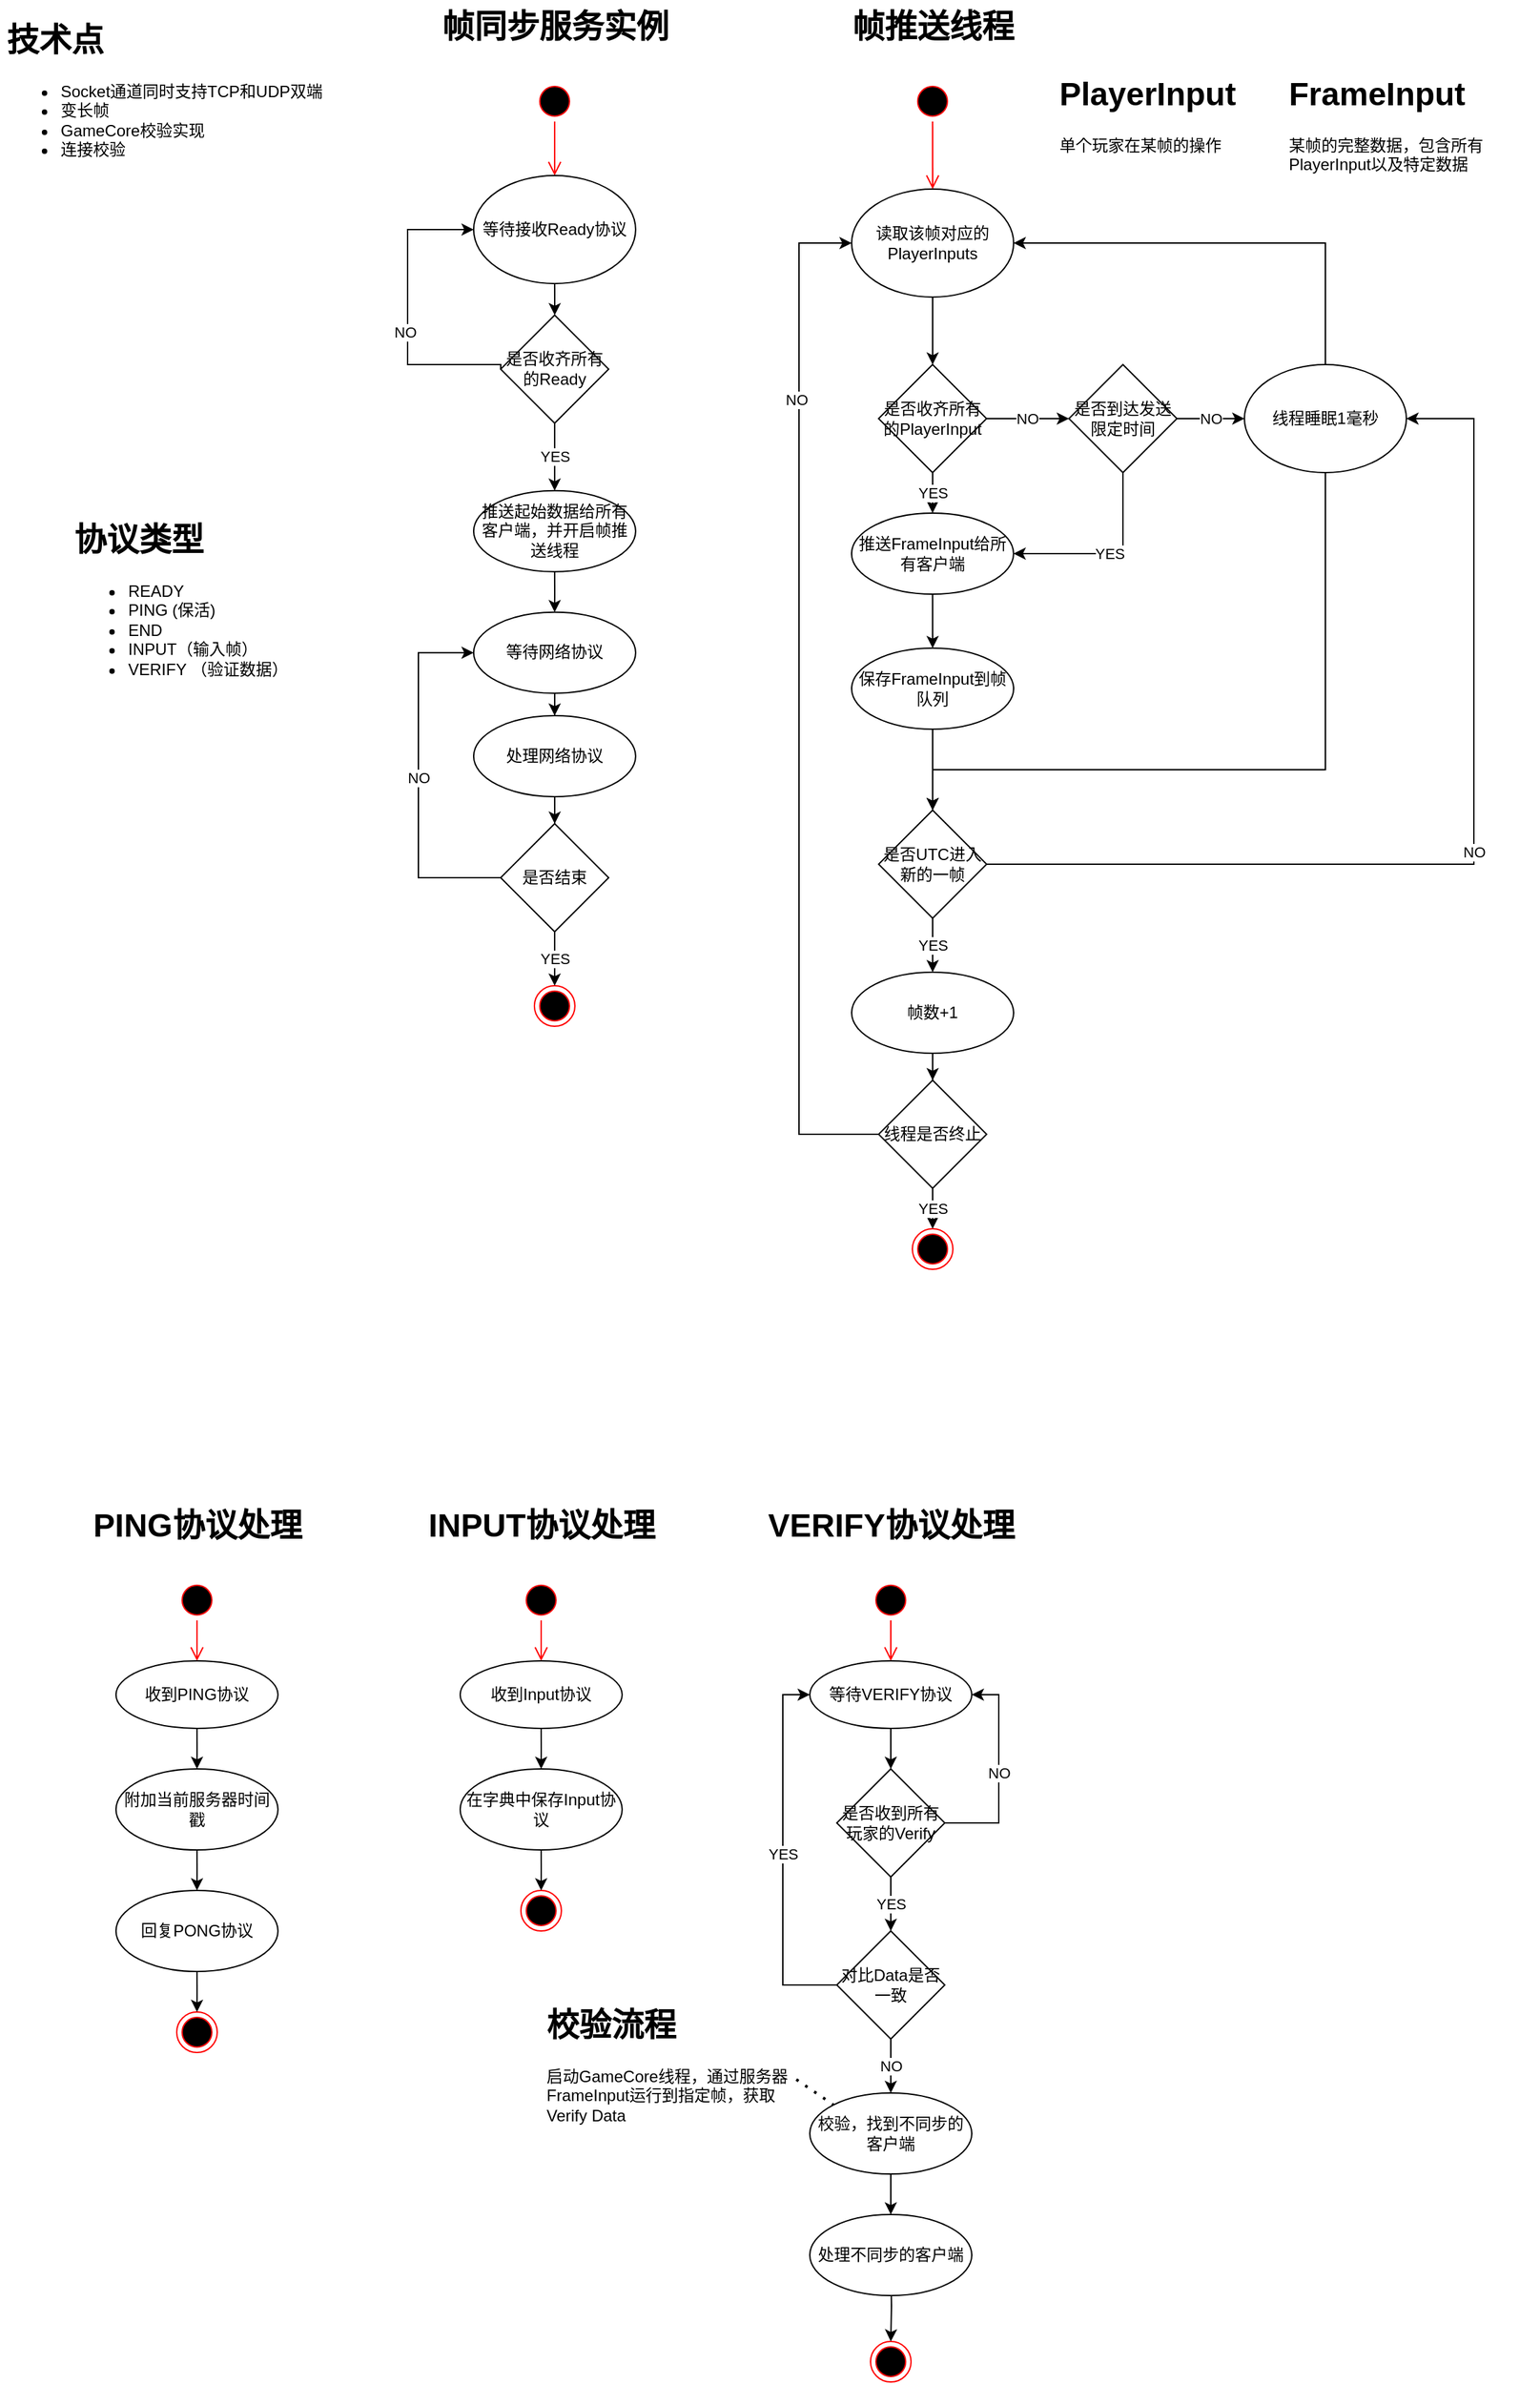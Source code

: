 <mxfile version="24.0.4" type="device">
  <diagram id="auk86ji9Mhsj2gY7a7Xz" name="第 1 页">
    <mxGraphModel dx="1434" dy="844" grid="1" gridSize="10" guides="1" tooltips="1" connect="1" arrows="1" fold="1" page="1" pageScale="1" pageWidth="827" pageHeight="1169" math="0" shadow="0">
      <root>
        <mxCell id="0" />
        <mxCell id="1" parent="0" />
        <mxCell id="lSVaRT0tDKSksk5Yug_U-16" value="" style="ellipse;html=1;shape=startState;fillColor=#000000;strokeColor=#ff0000;" parent="1" vertex="1">
          <mxGeometry x="1185.95" y="80" width="30" height="30" as="geometry" />
        </mxCell>
        <mxCell id="lSVaRT0tDKSksk5Yug_U-17" value="" style="edgeStyle=orthogonalEdgeStyle;html=1;verticalAlign=bottom;endArrow=open;endSize=8;strokeColor=#ff0000;rounded=0;entryX=0.5;entryY=0;entryDx=0;entryDy=0;" parent="1" source="lSVaRT0tDKSksk5Yug_U-16" target="lSVaRT0tDKSksk5Yug_U-33" edge="1">
          <mxGeometry relative="1" as="geometry">
            <mxPoint x="1200.95" y="170" as="targetPoint" />
          </mxGeometry>
        </mxCell>
        <mxCell id="ZT1MYNW8GPcWntEoP0vN-4" value="" style="edgeStyle=orthogonalEdgeStyle;rounded=0;orthogonalLoop=1;jettySize=auto;html=1;" parent="1" source="lSVaRT0tDKSksk5Yug_U-33" target="ZT1MYNW8GPcWntEoP0vN-3" edge="1">
          <mxGeometry relative="1" as="geometry" />
        </mxCell>
        <mxCell id="lSVaRT0tDKSksk5Yug_U-33" value="等待接收Ready协议" style="ellipse;whiteSpace=wrap;html=1;" parent="1" vertex="1">
          <mxGeometry x="1140.95" y="150" width="120" height="80" as="geometry" />
        </mxCell>
        <mxCell id="lSVaRT0tDKSksk5Yug_U-40" value="" style="ellipse;html=1;shape=endState;fillColor=#000000;strokeColor=#ff0000;" parent="1" vertex="1">
          <mxGeometry x="1185.95" y="750" width="30" height="30" as="geometry" />
        </mxCell>
        <mxCell id="ZT1MYNW8GPcWntEoP0vN-2" value="&lt;h1&gt;技术点&lt;/h1&gt;&lt;p&gt;&lt;/p&gt;&lt;ul&gt;&lt;li&gt;Socket通道同时支持TCP和UDP双端&lt;/li&gt;&lt;li&gt;变长帧&lt;/li&gt;&lt;li&gt;GameCore校验实现&lt;/li&gt;&lt;li&gt;连接校验&lt;/li&gt;&lt;/ul&gt;&lt;p&gt;&lt;/p&gt;" style="text;html=1;strokeColor=none;fillColor=none;spacing=5;spacingTop=-20;whiteSpace=wrap;overflow=hidden;rounded=0;" parent="1" vertex="1">
          <mxGeometry x="790" y="30" width="270" height="120" as="geometry" />
        </mxCell>
        <mxCell id="ZT1MYNW8GPcWntEoP0vN-5" style="edgeStyle=orthogonalEdgeStyle;rounded=0;orthogonalLoop=1;jettySize=auto;html=1;exitX=0;exitY=0.5;exitDx=0;exitDy=0;entryX=0;entryY=0.5;entryDx=0;entryDy=0;" parent="1" source="ZT1MYNW8GPcWntEoP0vN-3" target="lSVaRT0tDKSksk5Yug_U-33" edge="1">
          <mxGeometry relative="1" as="geometry">
            <Array as="points">
              <mxPoint x="1161" y="290" />
              <mxPoint x="1092" y="290" />
              <mxPoint x="1092" y="190" />
            </Array>
          </mxGeometry>
        </mxCell>
        <mxCell id="ZT1MYNW8GPcWntEoP0vN-6" value="NO" style="edgeLabel;html=1;align=center;verticalAlign=middle;resizable=0;points=[];" parent="ZT1MYNW8GPcWntEoP0vN-5" vertex="1" connectable="0">
          <mxGeometry x="-0.128" y="2" relative="1" as="geometry">
            <mxPoint as="offset" />
          </mxGeometry>
        </mxCell>
        <mxCell id="ZT1MYNW8GPcWntEoP0vN-8" value="YES" style="edgeStyle=orthogonalEdgeStyle;rounded=0;orthogonalLoop=1;jettySize=auto;html=1;" parent="1" source="ZT1MYNW8GPcWntEoP0vN-3" target="ZT1MYNW8GPcWntEoP0vN-7" edge="1">
          <mxGeometry relative="1" as="geometry" />
        </mxCell>
        <mxCell id="ZT1MYNW8GPcWntEoP0vN-3" value="是否收齐所有的Ready" style="rhombus;whiteSpace=wrap;html=1;" parent="1" vertex="1">
          <mxGeometry x="1160.95" y="253.38" width="80" height="80" as="geometry" />
        </mxCell>
        <mxCell id="ZT1MYNW8GPcWntEoP0vN-10" value="" style="edgeStyle=orthogonalEdgeStyle;rounded=0;orthogonalLoop=1;jettySize=auto;html=1;" parent="1" source="ZT1MYNW8GPcWntEoP0vN-7" target="ZT1MYNW8GPcWntEoP0vN-9" edge="1">
          <mxGeometry relative="1" as="geometry" />
        </mxCell>
        <mxCell id="ZT1MYNW8GPcWntEoP0vN-7" value="推送起始数据给所有客户端，并开启帧推送线程" style="ellipse;whiteSpace=wrap;html=1;" parent="1" vertex="1">
          <mxGeometry x="1140.95" y="383.38" width="120" height="60" as="geometry" />
        </mxCell>
        <mxCell id="ZT1MYNW8GPcWntEoP0vN-66" value="" style="edgeStyle=orthogonalEdgeStyle;rounded=0;orthogonalLoop=1;jettySize=auto;html=1;" parent="1" source="ZT1MYNW8GPcWntEoP0vN-9" target="ZT1MYNW8GPcWntEoP0vN-65" edge="1">
          <mxGeometry relative="1" as="geometry" />
        </mxCell>
        <mxCell id="ZT1MYNW8GPcWntEoP0vN-9" value="等待网络协议" style="ellipse;whiteSpace=wrap;html=1;" parent="1" vertex="1">
          <mxGeometry x="1140.95" y="473.38" width="120" height="60" as="geometry" />
        </mxCell>
        <mxCell id="ZT1MYNW8GPcWntEoP0vN-11" value="&lt;h1&gt;协议类型&lt;/h1&gt;&lt;p&gt;&lt;/p&gt;&lt;ul&gt;&lt;li&gt;&lt;span style=&quot;background-color: initial;&quot;&gt;READY&lt;/span&gt;&lt;br&gt;&lt;/li&gt;&lt;li&gt;PING (保活)&lt;/li&gt;&lt;li&gt;END&lt;/li&gt;&lt;li&gt;INPUT（输入帧）&lt;/li&gt;&lt;li&gt;VERIFY （验证数据）&lt;/li&gt;&lt;/ul&gt;&lt;p&gt;&lt;/p&gt;" style="text;html=1;strokeColor=none;fillColor=none;spacing=5;spacingTop=-20;whiteSpace=wrap;overflow=hidden;rounded=0;" parent="1" vertex="1">
          <mxGeometry x="840" y="400" width="170" height="130" as="geometry" />
        </mxCell>
        <mxCell id="ZT1MYNW8GPcWntEoP0vN-12" value="" style="ellipse;html=1;shape=startState;fillColor=#000000;strokeColor=#ff0000;" parent="1" vertex="1">
          <mxGeometry x="1465.95" y="80" width="30" height="30" as="geometry" />
        </mxCell>
        <mxCell id="ZT1MYNW8GPcWntEoP0vN-13" value="" style="edgeStyle=orthogonalEdgeStyle;html=1;verticalAlign=bottom;endArrow=open;endSize=8;strokeColor=#ff0000;rounded=0;entryX=0.5;entryY=0;entryDx=0;entryDy=0;" parent="1" source="ZT1MYNW8GPcWntEoP0vN-12" target="ZT1MYNW8GPcWntEoP0vN-26" edge="1">
          <mxGeometry relative="1" as="geometry">
            <mxPoint x="1480.95" y="170" as="targetPoint" />
          </mxGeometry>
        </mxCell>
        <mxCell id="ZT1MYNW8GPcWntEoP0vN-29" style="edgeStyle=orthogonalEdgeStyle;rounded=0;orthogonalLoop=1;jettySize=auto;html=1;exitX=0.5;exitY=0;exitDx=0;exitDy=0;entryX=1;entryY=0.5;entryDx=0;entryDy=0;" parent="1" source="ZT1MYNW8GPcWntEoP0vN-15" target="ZT1MYNW8GPcWntEoP0vN-26" edge="1">
          <mxGeometry relative="1" as="geometry" />
        </mxCell>
        <mxCell id="ZT1MYNW8GPcWntEoP0vN-15" value="线程睡眠1毫秒" style="ellipse;whiteSpace=wrap;html=1;" parent="1" vertex="1">
          <mxGeometry x="1712" y="290" width="120" height="80" as="geometry" />
        </mxCell>
        <mxCell id="ZT1MYNW8GPcWntEoP0vN-16" value="" style="ellipse;html=1;shape=endState;fillColor=#000000;strokeColor=#ff0000;" parent="1" vertex="1">
          <mxGeometry x="1466" y="930" width="30" height="30" as="geometry" />
        </mxCell>
        <mxCell id="ZT1MYNW8GPcWntEoP0vN-19" value="YES" style="edgeStyle=orthogonalEdgeStyle;rounded=0;orthogonalLoop=1;jettySize=auto;html=1;" parent="1" source="ZT1MYNW8GPcWntEoP0vN-20" target="ZT1MYNW8GPcWntEoP0vN-22" edge="1">
          <mxGeometry relative="1" as="geometry" />
        </mxCell>
        <mxCell id="ZT1MYNW8GPcWntEoP0vN-28" value="NO" style="edgeStyle=orthogonalEdgeStyle;rounded=0;orthogonalLoop=1;jettySize=auto;html=1;entryX=0;entryY=0.5;entryDx=0;entryDy=0;" parent="1" source="ZT1MYNW8GPcWntEoP0vN-20" target="ZT1MYNW8GPcWntEoP0vN-46" edge="1">
          <mxGeometry relative="1" as="geometry">
            <mxPoint x="1612.0" y="330" as="targetPoint" />
          </mxGeometry>
        </mxCell>
        <mxCell id="ZT1MYNW8GPcWntEoP0vN-20" value="是否收齐所有的PlayerInput" style="rhombus;whiteSpace=wrap;html=1;" parent="1" vertex="1">
          <mxGeometry x="1440.95" y="290" width="80" height="80" as="geometry" />
        </mxCell>
        <mxCell id="ZT1MYNW8GPcWntEoP0vN-33" value="" style="edgeStyle=orthogonalEdgeStyle;rounded=0;orthogonalLoop=1;jettySize=auto;html=1;entryX=0.5;entryY=0;entryDx=0;entryDy=0;" parent="1" source="ZT1MYNW8GPcWntEoP0vN-22" target="ZT1MYNW8GPcWntEoP0vN-103" edge="1">
          <mxGeometry relative="1" as="geometry">
            <mxPoint x="1481" y="500" as="targetPoint" />
          </mxGeometry>
        </mxCell>
        <mxCell id="ZT1MYNW8GPcWntEoP0vN-22" value="推送FrameInput给所有客户端" style="ellipse;whiteSpace=wrap;html=1;" parent="1" vertex="1">
          <mxGeometry x="1420.95" y="400" width="120" height="60" as="geometry" />
        </mxCell>
        <mxCell id="ZT1MYNW8GPcWntEoP0vN-25" value="帧推送线程" style="text;strokeColor=none;fillColor=none;html=1;fontSize=24;fontStyle=1;verticalAlign=middle;align=center;" parent="1" vertex="1">
          <mxGeometry x="1431" y="20" width="100" height="40" as="geometry" />
        </mxCell>
        <mxCell id="ZT1MYNW8GPcWntEoP0vN-27" value="" style="edgeStyle=orthogonalEdgeStyle;rounded=0;orthogonalLoop=1;jettySize=auto;html=1;" parent="1" source="ZT1MYNW8GPcWntEoP0vN-26" target="ZT1MYNW8GPcWntEoP0vN-20" edge="1">
          <mxGeometry relative="1" as="geometry" />
        </mxCell>
        <mxCell id="ZT1MYNW8GPcWntEoP0vN-26" value="读取该帧对应的PlayerInputs" style="ellipse;whiteSpace=wrap;html=1;" parent="1" vertex="1">
          <mxGeometry x="1421" y="160" width="120" height="80" as="geometry" />
        </mxCell>
        <mxCell id="ZT1MYNW8GPcWntEoP0vN-30" value="&lt;h1&gt;PlayerInput&lt;/h1&gt;&lt;p&gt;单个玩家在某帧的操作&lt;/p&gt;" style="text;html=1;strokeColor=none;fillColor=none;spacing=5;spacingTop=-20;whiteSpace=wrap;overflow=hidden;rounded=0;" parent="1" vertex="1">
          <mxGeometry x="1570" y="70" width="190" height="80" as="geometry" />
        </mxCell>
        <mxCell id="ZT1MYNW8GPcWntEoP0vN-31" value="&lt;h1&gt;FrameInput&lt;/h1&gt;&lt;p&gt;某帧的完整数据，包含所有PlayerInput以及特定数据&lt;/p&gt;" style="text;html=1;strokeColor=none;fillColor=none;spacing=5;spacingTop=-20;whiteSpace=wrap;overflow=hidden;rounded=0;" parent="1" vertex="1">
          <mxGeometry x="1740" y="70" width="190" height="100" as="geometry" />
        </mxCell>
        <mxCell id="ZT1MYNW8GPcWntEoP0vN-36" value="YES" style="edgeStyle=orthogonalEdgeStyle;rounded=0;orthogonalLoop=1;jettySize=auto;html=1;" parent="1" source="ZT1MYNW8GPcWntEoP0vN-34" target="ZT1MYNW8GPcWntEoP0vN-35" edge="1">
          <mxGeometry relative="1" as="geometry" />
        </mxCell>
        <mxCell id="ZT1MYNW8GPcWntEoP0vN-38" value="NO" style="edgeStyle=orthogonalEdgeStyle;rounded=0;orthogonalLoop=1;jettySize=auto;html=1;entryX=1;entryY=0.5;entryDx=0;entryDy=0;" parent="1" source="ZT1MYNW8GPcWntEoP0vN-34" target="ZT1MYNW8GPcWntEoP0vN-15" edge="1">
          <mxGeometry relative="1" as="geometry">
            <mxPoint x="1602" y="540" as="targetPoint" />
            <Array as="points">
              <mxPoint x="1882" y="660" />
              <mxPoint x="1882" y="330" />
            </Array>
          </mxGeometry>
        </mxCell>
        <mxCell id="ZT1MYNW8GPcWntEoP0vN-34" value="是否UTC进入新的一帧" style="rhombus;whiteSpace=wrap;html=1;" parent="1" vertex="1">
          <mxGeometry x="1441" y="620" width="80" height="80" as="geometry" />
        </mxCell>
        <mxCell id="ZT1MYNW8GPcWntEoP0vN-41" value="" style="edgeStyle=orthogonalEdgeStyle;rounded=0;orthogonalLoop=1;jettySize=auto;html=1;" parent="1" source="ZT1MYNW8GPcWntEoP0vN-35" target="ZT1MYNW8GPcWntEoP0vN-40" edge="1">
          <mxGeometry relative="1" as="geometry" />
        </mxCell>
        <mxCell id="ZT1MYNW8GPcWntEoP0vN-35" value="帧数+1" style="ellipse;whiteSpace=wrap;html=1;" parent="1" vertex="1">
          <mxGeometry x="1421" y="740" width="120" height="60" as="geometry" />
        </mxCell>
        <mxCell id="ZT1MYNW8GPcWntEoP0vN-39" style="edgeStyle=orthogonalEdgeStyle;rounded=0;orthogonalLoop=1;jettySize=auto;html=1;entryX=0.5;entryY=0;entryDx=0;entryDy=0;exitX=0.5;exitY=1;exitDx=0;exitDy=0;" parent="1" source="ZT1MYNW8GPcWntEoP0vN-15" target="ZT1MYNW8GPcWntEoP0vN-34" edge="1">
          <mxGeometry relative="1" as="geometry">
            <mxPoint x="1642" y="400" as="sourcePoint" />
            <Array as="points">
              <mxPoint x="1772" y="590" />
              <mxPoint x="1481" y="590" />
            </Array>
          </mxGeometry>
        </mxCell>
        <mxCell id="ZT1MYNW8GPcWntEoP0vN-42" value="YES" style="edgeStyle=orthogonalEdgeStyle;rounded=0;orthogonalLoop=1;jettySize=auto;html=1;" parent="1" source="ZT1MYNW8GPcWntEoP0vN-40" target="ZT1MYNW8GPcWntEoP0vN-16" edge="1">
          <mxGeometry relative="1" as="geometry" />
        </mxCell>
        <mxCell id="ZT1MYNW8GPcWntEoP0vN-43" style="edgeStyle=orthogonalEdgeStyle;rounded=0;orthogonalLoop=1;jettySize=auto;html=1;exitX=0;exitY=0.5;exitDx=0;exitDy=0;entryX=0;entryY=0.5;entryDx=0;entryDy=0;" parent="1" source="ZT1MYNW8GPcWntEoP0vN-40" target="ZT1MYNW8GPcWntEoP0vN-26" edge="1">
          <mxGeometry relative="1" as="geometry">
            <Array as="points">
              <mxPoint x="1382" y="860" />
              <mxPoint x="1382" y="200" />
            </Array>
          </mxGeometry>
        </mxCell>
        <mxCell id="ZT1MYNW8GPcWntEoP0vN-44" value="NO" style="edgeLabel;html=1;align=center;verticalAlign=middle;resizable=0;points=[];" parent="ZT1MYNW8GPcWntEoP0vN-43" vertex="1" connectable="0">
          <mxGeometry x="0.593" y="2" relative="1" as="geometry">
            <mxPoint as="offset" />
          </mxGeometry>
        </mxCell>
        <mxCell id="ZT1MYNW8GPcWntEoP0vN-40" value="线程是否终止" style="rhombus;whiteSpace=wrap;html=1;" parent="1" vertex="1">
          <mxGeometry x="1441" y="820" width="80" height="80" as="geometry" />
        </mxCell>
        <mxCell id="ZT1MYNW8GPcWntEoP0vN-47" value="YES" style="edgeStyle=orthogonalEdgeStyle;rounded=0;orthogonalLoop=1;jettySize=auto;html=1;exitX=0.5;exitY=1;exitDx=0;exitDy=0;entryX=1;entryY=0.5;entryDx=0;entryDy=0;" parent="1" source="ZT1MYNW8GPcWntEoP0vN-46" target="ZT1MYNW8GPcWntEoP0vN-22" edge="1">
          <mxGeometry relative="1" as="geometry" />
        </mxCell>
        <mxCell id="ZT1MYNW8GPcWntEoP0vN-48" value="NO" style="edgeStyle=orthogonalEdgeStyle;rounded=0;orthogonalLoop=1;jettySize=auto;html=1;exitX=1;exitY=0.5;exitDx=0;exitDy=0;entryX=0;entryY=0.5;entryDx=0;entryDy=0;" parent="1" source="ZT1MYNW8GPcWntEoP0vN-46" target="ZT1MYNW8GPcWntEoP0vN-15" edge="1">
          <mxGeometry relative="1" as="geometry" />
        </mxCell>
        <mxCell id="ZT1MYNW8GPcWntEoP0vN-46" value="是否到达发送限定时间" style="rhombus;whiteSpace=wrap;html=1;" parent="1" vertex="1">
          <mxGeometry x="1582" y="290" width="80" height="80" as="geometry" />
        </mxCell>
        <mxCell id="ZT1MYNW8GPcWntEoP0vN-64" value="YES" style="edgeStyle=orthogonalEdgeStyle;rounded=0;orthogonalLoop=1;jettySize=auto;html=1;exitX=0.5;exitY=1;exitDx=0;exitDy=0;" parent="1" source="ZT1MYNW8GPcWntEoP0vN-62" target="lSVaRT0tDKSksk5Yug_U-40" edge="1">
          <mxGeometry relative="1" as="geometry" />
        </mxCell>
        <mxCell id="ZT1MYNW8GPcWntEoP0vN-68" value="NO" style="edgeStyle=orthogonalEdgeStyle;rounded=0;orthogonalLoop=1;jettySize=auto;html=1;exitX=0;exitY=0.5;exitDx=0;exitDy=0;entryX=0;entryY=0.5;entryDx=0;entryDy=0;" parent="1" source="ZT1MYNW8GPcWntEoP0vN-62" target="ZT1MYNW8GPcWntEoP0vN-9" edge="1">
          <mxGeometry relative="1" as="geometry">
            <Array as="points">
              <mxPoint x="1100" y="670" />
              <mxPoint x="1100" y="503" />
            </Array>
          </mxGeometry>
        </mxCell>
        <mxCell id="ZT1MYNW8GPcWntEoP0vN-62" value="是否结束" style="rhombus;whiteSpace=wrap;html=1;" parent="1" vertex="1">
          <mxGeometry x="1160.95" y="630" width="80" height="80" as="geometry" />
        </mxCell>
        <mxCell id="ZT1MYNW8GPcWntEoP0vN-63" value="帧同步服务实例" style="text;strokeColor=none;fillColor=none;html=1;fontSize=24;fontStyle=1;verticalAlign=middle;align=center;" parent="1" vertex="1">
          <mxGeometry x="1150.95" y="20" width="100" height="40" as="geometry" />
        </mxCell>
        <mxCell id="ZT1MYNW8GPcWntEoP0vN-67" value="" style="edgeStyle=orthogonalEdgeStyle;rounded=0;orthogonalLoop=1;jettySize=auto;html=1;" parent="1" source="ZT1MYNW8GPcWntEoP0vN-65" target="ZT1MYNW8GPcWntEoP0vN-62" edge="1">
          <mxGeometry relative="1" as="geometry" />
        </mxCell>
        <mxCell id="ZT1MYNW8GPcWntEoP0vN-65" value="处理网络协议" style="ellipse;whiteSpace=wrap;html=1;" parent="1" vertex="1">
          <mxGeometry x="1140.95" y="550" width="120" height="60" as="geometry" />
        </mxCell>
        <mxCell id="ZT1MYNW8GPcWntEoP0vN-69" value="" style="ellipse;html=1;shape=startState;fillColor=#000000;strokeColor=#ff0000;" parent="1" vertex="1">
          <mxGeometry x="920.95" y="1190" width="30" height="30" as="geometry" />
        </mxCell>
        <mxCell id="ZT1MYNW8GPcWntEoP0vN-70" value="" style="edgeStyle=orthogonalEdgeStyle;html=1;verticalAlign=bottom;endArrow=open;endSize=8;strokeColor=#ff0000;rounded=0;entryX=0.5;entryY=0;entryDx=0;entryDy=0;" parent="1" source="ZT1MYNW8GPcWntEoP0vN-69" target="ZT1MYNW8GPcWntEoP0vN-72" edge="1">
          <mxGeometry relative="1" as="geometry">
            <mxPoint x="935.95" y="1280" as="targetPoint" />
          </mxGeometry>
        </mxCell>
        <mxCell id="ZT1MYNW8GPcWntEoP0vN-89" value="" style="edgeStyle=orthogonalEdgeStyle;rounded=0;orthogonalLoop=1;jettySize=auto;html=1;" parent="1" source="ZT1MYNW8GPcWntEoP0vN-72" target="ZT1MYNW8GPcWntEoP0vN-88" edge="1">
          <mxGeometry relative="1" as="geometry" />
        </mxCell>
        <mxCell id="ZT1MYNW8GPcWntEoP0vN-72" value="收到PING协议" style="ellipse;whiteSpace=wrap;html=1;" parent="1" vertex="1">
          <mxGeometry x="875.95" y="1250" width="120" height="50" as="geometry" />
        </mxCell>
        <mxCell id="ZT1MYNW8GPcWntEoP0vN-73" value="" style="ellipse;html=1;shape=endState;fillColor=#000000;strokeColor=#ff0000;" parent="1" vertex="1">
          <mxGeometry x="920.95" y="1510" width="30" height="30" as="geometry" />
        </mxCell>
        <mxCell id="ZT1MYNW8GPcWntEoP0vN-85" value="PING协议处理" style="text;strokeColor=none;fillColor=none;html=1;fontSize=24;fontStyle=1;verticalAlign=middle;align=center;" parent="1" vertex="1">
          <mxGeometry x="885.95" y="1130" width="100" height="40" as="geometry" />
        </mxCell>
        <mxCell id="ZT1MYNW8GPcWntEoP0vN-91" value="" style="edgeStyle=orthogonalEdgeStyle;rounded=0;orthogonalLoop=1;jettySize=auto;html=1;" parent="1" source="ZT1MYNW8GPcWntEoP0vN-88" target="ZT1MYNW8GPcWntEoP0vN-90" edge="1">
          <mxGeometry relative="1" as="geometry" />
        </mxCell>
        <mxCell id="ZT1MYNW8GPcWntEoP0vN-88" value="附加当前服务器时间戳" style="ellipse;whiteSpace=wrap;html=1;" parent="1" vertex="1">
          <mxGeometry x="875.95" y="1330" width="120" height="60" as="geometry" />
        </mxCell>
        <mxCell id="ZT1MYNW8GPcWntEoP0vN-92" style="edgeStyle=orthogonalEdgeStyle;rounded=0;orthogonalLoop=1;jettySize=auto;html=1;exitX=0.5;exitY=1;exitDx=0;exitDy=0;" parent="1" source="ZT1MYNW8GPcWntEoP0vN-90" target="ZT1MYNW8GPcWntEoP0vN-73" edge="1">
          <mxGeometry relative="1" as="geometry" />
        </mxCell>
        <mxCell id="ZT1MYNW8GPcWntEoP0vN-90" value="回复PONG协议" style="ellipse;whiteSpace=wrap;html=1;" parent="1" vertex="1">
          <mxGeometry x="875.95" y="1420" width="120" height="60" as="geometry" />
        </mxCell>
        <mxCell id="ZT1MYNW8GPcWntEoP0vN-93" value="" style="ellipse;html=1;shape=startState;fillColor=#000000;strokeColor=#ff0000;" parent="1" vertex="1">
          <mxGeometry x="1175.95" y="1190" width="30" height="30" as="geometry" />
        </mxCell>
        <mxCell id="ZT1MYNW8GPcWntEoP0vN-94" value="" style="edgeStyle=orthogonalEdgeStyle;html=1;verticalAlign=bottom;endArrow=open;endSize=8;strokeColor=#ff0000;rounded=0;entryX=0.5;entryY=0;entryDx=0;entryDy=0;" parent="1" source="ZT1MYNW8GPcWntEoP0vN-93" target="ZT1MYNW8GPcWntEoP0vN-96" edge="1">
          <mxGeometry relative="1" as="geometry">
            <mxPoint x="1190.95" y="1280" as="targetPoint" />
          </mxGeometry>
        </mxCell>
        <mxCell id="ZT1MYNW8GPcWntEoP0vN-95" value="" style="edgeStyle=orthogonalEdgeStyle;rounded=0;orthogonalLoop=1;jettySize=auto;html=1;" parent="1" source="ZT1MYNW8GPcWntEoP0vN-96" target="ZT1MYNW8GPcWntEoP0vN-100" edge="1">
          <mxGeometry relative="1" as="geometry" />
        </mxCell>
        <mxCell id="ZT1MYNW8GPcWntEoP0vN-96" value="收到Input协议" style="ellipse;whiteSpace=wrap;html=1;" parent="1" vertex="1">
          <mxGeometry x="1130.95" y="1250" width="120" height="50" as="geometry" />
        </mxCell>
        <mxCell id="ZT1MYNW8GPcWntEoP0vN-97" value="" style="ellipse;html=1;shape=endState;fillColor=#000000;strokeColor=#ff0000;" parent="1" vertex="1">
          <mxGeometry x="1175.95" y="1420" width="30" height="30" as="geometry" />
        </mxCell>
        <mxCell id="ZT1MYNW8GPcWntEoP0vN-98" value="INPUT协议处理" style="text;strokeColor=none;fillColor=none;html=1;fontSize=24;fontStyle=1;verticalAlign=middle;align=center;" parent="1" vertex="1">
          <mxGeometry x="1140.95" y="1130" width="100" height="40" as="geometry" />
        </mxCell>
        <mxCell id="ZT1MYNW8GPcWntEoP0vN-99" value="" style="edgeStyle=orthogonalEdgeStyle;rounded=0;orthogonalLoop=1;jettySize=auto;html=1;entryX=0.5;entryY=0;entryDx=0;entryDy=0;" parent="1" source="ZT1MYNW8GPcWntEoP0vN-100" target="ZT1MYNW8GPcWntEoP0vN-97" edge="1">
          <mxGeometry relative="1" as="geometry">
            <mxPoint x="1190.95" y="1420" as="targetPoint" />
          </mxGeometry>
        </mxCell>
        <mxCell id="ZT1MYNW8GPcWntEoP0vN-100" value="在字典中保存Input协议" style="ellipse;whiteSpace=wrap;html=1;" parent="1" vertex="1">
          <mxGeometry x="1130.95" y="1330" width="120" height="60" as="geometry" />
        </mxCell>
        <mxCell id="ZT1MYNW8GPcWntEoP0vN-104" value="" style="edgeStyle=orthogonalEdgeStyle;rounded=0;orthogonalLoop=1;jettySize=auto;html=1;" parent="1" source="ZT1MYNW8GPcWntEoP0vN-103" target="ZT1MYNW8GPcWntEoP0vN-34" edge="1">
          <mxGeometry relative="1" as="geometry" />
        </mxCell>
        <mxCell id="ZT1MYNW8GPcWntEoP0vN-103" value="保存FrameInput到帧队列" style="ellipse;whiteSpace=wrap;html=1;" parent="1" vertex="1">
          <mxGeometry x="1421" y="500" width="120" height="60" as="geometry" />
        </mxCell>
        <mxCell id="ZT1MYNW8GPcWntEoP0vN-114" value="" style="ellipse;html=1;shape=startState;fillColor=#000000;strokeColor=#ff0000;" parent="1" vertex="1">
          <mxGeometry x="1435" y="1190" width="30" height="30" as="geometry" />
        </mxCell>
        <mxCell id="ZT1MYNW8GPcWntEoP0vN-115" value="" style="edgeStyle=orthogonalEdgeStyle;html=1;verticalAlign=bottom;endArrow=open;endSize=8;strokeColor=#ff0000;rounded=0;entryX=0.5;entryY=0;entryDx=0;entryDy=0;" parent="1" source="ZT1MYNW8GPcWntEoP0vN-114" target="ZT1MYNW8GPcWntEoP0vN-117" edge="1">
          <mxGeometry relative="1" as="geometry">
            <mxPoint x="1450" y="1280" as="targetPoint" />
          </mxGeometry>
        </mxCell>
        <mxCell id="ZT1MYNW8GPcWntEoP0vN-116" value="" style="edgeStyle=orthogonalEdgeStyle;rounded=0;orthogonalLoop=1;jettySize=auto;html=1;entryX=0.5;entryY=0;entryDx=0;entryDy=0;" parent="1" source="ZT1MYNW8GPcWntEoP0vN-117" target="ZT1MYNW8GPcWntEoP0vN-122" edge="1">
          <mxGeometry relative="1" as="geometry">
            <mxPoint x="1450" y="1330" as="targetPoint" />
          </mxGeometry>
        </mxCell>
        <mxCell id="ZT1MYNW8GPcWntEoP0vN-117" value="等待VERIFY协议" style="ellipse;whiteSpace=wrap;html=1;" parent="1" vertex="1">
          <mxGeometry x="1390" y="1250" width="120" height="50" as="geometry" />
        </mxCell>
        <mxCell id="ZT1MYNW8GPcWntEoP0vN-118" value="" style="ellipse;html=1;shape=endState;fillColor=#000000;strokeColor=#ff0000;" parent="1" vertex="1">
          <mxGeometry x="1435" y="1754" width="30" height="30" as="geometry" />
        </mxCell>
        <mxCell id="ZT1MYNW8GPcWntEoP0vN-119" value="VERIFY协议处理" style="text;strokeColor=none;fillColor=none;html=1;fontSize=24;fontStyle=1;verticalAlign=middle;align=center;" parent="1" vertex="1">
          <mxGeometry x="1400" y="1130" width="100" height="40" as="geometry" />
        </mxCell>
        <mxCell id="ZT1MYNW8GPcWntEoP0vN-120" value="" style="edgeStyle=orthogonalEdgeStyle;rounded=0;orthogonalLoop=1;jettySize=auto;html=1;entryX=0.5;entryY=0;entryDx=0;entryDy=0;" parent="1" target="ZT1MYNW8GPcWntEoP0vN-118" edge="1">
          <mxGeometry relative="1" as="geometry">
            <mxPoint x="1450.0" y="1730" as="targetPoint" />
            <mxPoint x="1450" y="1700" as="sourcePoint" />
          </mxGeometry>
        </mxCell>
        <mxCell id="ZT1MYNW8GPcWntEoP0vN-128" value="YES" style="edgeStyle=orthogonalEdgeStyle;rounded=0;orthogonalLoop=1;jettySize=auto;html=1;" parent="1" source="ZT1MYNW8GPcWntEoP0vN-122" target="ZT1MYNW8GPcWntEoP0vN-127" edge="1">
          <mxGeometry relative="1" as="geometry" />
        </mxCell>
        <mxCell id="ZT1MYNW8GPcWntEoP0vN-129" value="NO" style="edgeStyle=orthogonalEdgeStyle;rounded=0;orthogonalLoop=1;jettySize=auto;html=1;exitX=1;exitY=0.5;exitDx=0;exitDy=0;entryX=1;entryY=0.5;entryDx=0;entryDy=0;" parent="1" source="ZT1MYNW8GPcWntEoP0vN-122" target="ZT1MYNW8GPcWntEoP0vN-117" edge="1">
          <mxGeometry relative="1" as="geometry">
            <Array as="points">
              <mxPoint x="1530" y="1370" />
              <mxPoint x="1530" y="1275" />
            </Array>
          </mxGeometry>
        </mxCell>
        <mxCell id="ZT1MYNW8GPcWntEoP0vN-122" value="是否收到所有玩家的Verify" style="rhombus;whiteSpace=wrap;html=1;" parent="1" vertex="1">
          <mxGeometry x="1410" y="1330" width="80" height="80" as="geometry" />
        </mxCell>
        <mxCell id="ZT1MYNW8GPcWntEoP0vN-130" value="YES" style="edgeStyle=orthogonalEdgeStyle;rounded=0;orthogonalLoop=1;jettySize=auto;html=1;exitX=0;exitY=0.5;exitDx=0;exitDy=0;entryX=0;entryY=0.5;entryDx=0;entryDy=0;" parent="1" source="ZT1MYNW8GPcWntEoP0vN-127" target="ZT1MYNW8GPcWntEoP0vN-117" edge="1">
          <mxGeometry relative="1" as="geometry" />
        </mxCell>
        <mxCell id="ZT1MYNW8GPcWntEoP0vN-132" value="NO" style="edgeStyle=orthogonalEdgeStyle;rounded=0;orthogonalLoop=1;jettySize=auto;html=1;" parent="1" source="ZT1MYNW8GPcWntEoP0vN-127" target="ZT1MYNW8GPcWntEoP0vN-131" edge="1">
          <mxGeometry relative="1" as="geometry" />
        </mxCell>
        <mxCell id="ZT1MYNW8GPcWntEoP0vN-127" value="对比Data是否一致" style="rhombus;whiteSpace=wrap;html=1;" parent="1" vertex="1">
          <mxGeometry x="1410" y="1450" width="80" height="80" as="geometry" />
        </mxCell>
        <mxCell id="ZT1MYNW8GPcWntEoP0vN-135" value="" style="edgeStyle=orthogonalEdgeStyle;rounded=0;orthogonalLoop=1;jettySize=auto;html=1;" parent="1" source="ZT1MYNW8GPcWntEoP0vN-131" target="ZT1MYNW8GPcWntEoP0vN-134" edge="1">
          <mxGeometry relative="1" as="geometry" />
        </mxCell>
        <mxCell id="ZT1MYNW8GPcWntEoP0vN-131" value="校验，找到不同步的客户端" style="ellipse;whiteSpace=wrap;html=1;" parent="1" vertex="1">
          <mxGeometry x="1390" y="1570" width="120" height="60" as="geometry" />
        </mxCell>
        <mxCell id="ZT1MYNW8GPcWntEoP0vN-133" value="&lt;h1&gt;校验流程&lt;/h1&gt;&lt;p&gt;&lt;span style=&quot;text-align: center;&quot;&gt;启动GameCore线程，通过服务器FrameInput运行到指定帧，获取Verify Data&lt;/span&gt;&lt;br&gt;&lt;/p&gt;" style="text;html=1;strokeColor=none;fillColor=none;spacing=5;spacingTop=-20;whiteSpace=wrap;overflow=hidden;rounded=0;" parent="1" vertex="1">
          <mxGeometry x="1190" y="1500" width="190" height="120" as="geometry" />
        </mxCell>
        <mxCell id="ZT1MYNW8GPcWntEoP0vN-134" value="处理不同步的客户端" style="ellipse;whiteSpace=wrap;html=1;" parent="1" vertex="1">
          <mxGeometry x="1390" y="1660" width="120" height="60" as="geometry" />
        </mxCell>
        <mxCell id="ZT1MYNW8GPcWntEoP0vN-138" value="" style="endArrow=none;dashed=1;html=1;dashPattern=1 3;strokeWidth=2;rounded=0;entryX=0;entryY=0;entryDx=0;entryDy=0;exitX=1;exitY=0.5;exitDx=0;exitDy=0;" parent="1" source="ZT1MYNW8GPcWntEoP0vN-133" target="ZT1MYNW8GPcWntEoP0vN-131" edge="1">
          <mxGeometry width="50" height="50" relative="1" as="geometry">
            <mxPoint x="1380" y="1550" as="sourcePoint" />
            <mxPoint x="1400" y="1520" as="targetPoint" />
          </mxGeometry>
        </mxCell>
      </root>
    </mxGraphModel>
  </diagram>
</mxfile>

